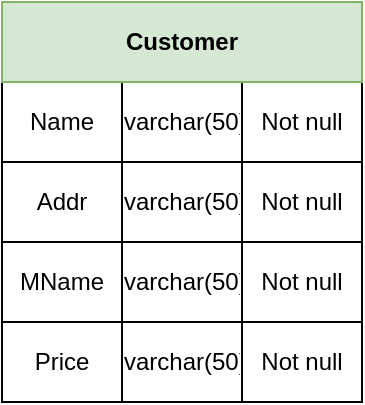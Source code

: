 <mxfile version="21.8.2" type="device">
  <diagram name="페이지-1" id="uvjWDnef9pPyCnQlGheY">
    <mxGraphModel dx="1386" dy="793" grid="1" gridSize="10" guides="1" tooltips="1" connect="1" arrows="1" fold="1" page="1" pageScale="1" pageWidth="827" pageHeight="1169" math="0" shadow="0">
      <root>
        <mxCell id="0" />
        <mxCell id="1" parent="0" />
        <mxCell id="YXZ_AFlyTkS-QlnbCB37-1" value="" style="shape=table;startSize=0;container=1;collapsible=0;childLayout=tableLayout;" vertex="1" parent="1">
          <mxGeometry x="250" y="330" width="180" height="160" as="geometry" />
        </mxCell>
        <mxCell id="YXZ_AFlyTkS-QlnbCB37-2" value="" style="shape=tableRow;horizontal=0;startSize=0;swimlaneHead=0;swimlaneBody=0;strokeColor=inherit;top=0;left=0;bottom=0;right=0;collapsible=0;dropTarget=0;fillColor=none;points=[[0,0.5],[1,0.5]];portConstraint=eastwest;" vertex="1" parent="YXZ_AFlyTkS-QlnbCB37-1">
          <mxGeometry width="180" height="40" as="geometry" />
        </mxCell>
        <mxCell id="YXZ_AFlyTkS-QlnbCB37-3" value="Name" style="shape=partialRectangle;html=1;whiteSpace=wrap;connectable=0;strokeColor=inherit;overflow=hidden;fillColor=none;top=0;left=0;bottom=0;right=0;pointerEvents=1;" vertex="1" parent="YXZ_AFlyTkS-QlnbCB37-2">
          <mxGeometry width="60" height="40" as="geometry">
            <mxRectangle width="60" height="40" as="alternateBounds" />
          </mxGeometry>
        </mxCell>
        <mxCell id="YXZ_AFlyTkS-QlnbCB37-4" value="varchar(50)" style="shape=partialRectangle;html=1;whiteSpace=wrap;connectable=0;strokeColor=inherit;overflow=hidden;fillColor=none;top=0;left=0;bottom=0;right=0;pointerEvents=1;" vertex="1" parent="YXZ_AFlyTkS-QlnbCB37-2">
          <mxGeometry x="60" width="60" height="40" as="geometry">
            <mxRectangle width="60" height="40" as="alternateBounds" />
          </mxGeometry>
        </mxCell>
        <mxCell id="YXZ_AFlyTkS-QlnbCB37-5" value="Not null" style="shape=partialRectangle;html=1;whiteSpace=wrap;connectable=0;strokeColor=inherit;overflow=hidden;fillColor=none;top=0;left=0;bottom=0;right=0;pointerEvents=1;" vertex="1" parent="YXZ_AFlyTkS-QlnbCB37-2">
          <mxGeometry x="120" width="60" height="40" as="geometry">
            <mxRectangle width="60" height="40" as="alternateBounds" />
          </mxGeometry>
        </mxCell>
        <mxCell id="YXZ_AFlyTkS-QlnbCB37-6" value="" style="shape=tableRow;horizontal=0;startSize=0;swimlaneHead=0;swimlaneBody=0;strokeColor=inherit;top=0;left=0;bottom=0;right=0;collapsible=0;dropTarget=0;fillColor=none;points=[[0,0.5],[1,0.5]];portConstraint=eastwest;" vertex="1" parent="YXZ_AFlyTkS-QlnbCB37-1">
          <mxGeometry y="40" width="180" height="40" as="geometry" />
        </mxCell>
        <mxCell id="YXZ_AFlyTkS-QlnbCB37-7" value="Addr" style="shape=partialRectangle;html=1;whiteSpace=wrap;connectable=0;strokeColor=inherit;overflow=hidden;fillColor=none;top=0;left=0;bottom=0;right=0;pointerEvents=1;" vertex="1" parent="YXZ_AFlyTkS-QlnbCB37-6">
          <mxGeometry width="60" height="40" as="geometry">
            <mxRectangle width="60" height="40" as="alternateBounds" />
          </mxGeometry>
        </mxCell>
        <mxCell id="YXZ_AFlyTkS-QlnbCB37-8" value="varchar(50)" style="shape=partialRectangle;html=1;whiteSpace=wrap;connectable=0;strokeColor=inherit;overflow=hidden;fillColor=none;top=0;left=0;bottom=0;right=0;pointerEvents=1;" vertex="1" parent="YXZ_AFlyTkS-QlnbCB37-6">
          <mxGeometry x="60" width="60" height="40" as="geometry">
            <mxRectangle width="60" height="40" as="alternateBounds" />
          </mxGeometry>
        </mxCell>
        <mxCell id="YXZ_AFlyTkS-QlnbCB37-9" value="Not null" style="shape=partialRectangle;html=1;whiteSpace=wrap;connectable=0;strokeColor=inherit;overflow=hidden;fillColor=none;top=0;left=0;bottom=0;right=0;pointerEvents=1;" vertex="1" parent="YXZ_AFlyTkS-QlnbCB37-6">
          <mxGeometry x="120" width="60" height="40" as="geometry">
            <mxRectangle width="60" height="40" as="alternateBounds" />
          </mxGeometry>
        </mxCell>
        <mxCell id="YXZ_AFlyTkS-QlnbCB37-10" value="" style="shape=tableRow;horizontal=0;startSize=0;swimlaneHead=0;swimlaneBody=0;strokeColor=inherit;top=0;left=0;bottom=0;right=0;collapsible=0;dropTarget=0;fillColor=none;points=[[0,0.5],[1,0.5]];portConstraint=eastwest;" vertex="1" parent="YXZ_AFlyTkS-QlnbCB37-1">
          <mxGeometry y="80" width="180" height="40" as="geometry" />
        </mxCell>
        <mxCell id="YXZ_AFlyTkS-QlnbCB37-11" value="MName" style="shape=partialRectangle;html=1;whiteSpace=wrap;connectable=0;strokeColor=inherit;overflow=hidden;fillColor=none;top=0;left=0;bottom=0;right=0;pointerEvents=1;" vertex="1" parent="YXZ_AFlyTkS-QlnbCB37-10">
          <mxGeometry width="60" height="40" as="geometry">
            <mxRectangle width="60" height="40" as="alternateBounds" />
          </mxGeometry>
        </mxCell>
        <mxCell id="YXZ_AFlyTkS-QlnbCB37-12" value="varchar(50)" style="shape=partialRectangle;html=1;whiteSpace=wrap;connectable=0;strokeColor=inherit;overflow=hidden;fillColor=none;top=0;left=0;bottom=0;right=0;pointerEvents=1;" vertex="1" parent="YXZ_AFlyTkS-QlnbCB37-10">
          <mxGeometry x="60" width="60" height="40" as="geometry">
            <mxRectangle width="60" height="40" as="alternateBounds" />
          </mxGeometry>
        </mxCell>
        <mxCell id="YXZ_AFlyTkS-QlnbCB37-13" value="Not null" style="shape=partialRectangle;html=1;whiteSpace=wrap;connectable=0;strokeColor=inherit;overflow=hidden;fillColor=none;top=0;left=0;bottom=0;right=0;pointerEvents=1;" vertex="1" parent="YXZ_AFlyTkS-QlnbCB37-10">
          <mxGeometry x="120" width="60" height="40" as="geometry">
            <mxRectangle width="60" height="40" as="alternateBounds" />
          </mxGeometry>
        </mxCell>
        <mxCell id="YXZ_AFlyTkS-QlnbCB37-14" value="" style="shape=tableRow;horizontal=0;startSize=0;swimlaneHead=0;swimlaneBody=0;strokeColor=inherit;top=0;left=0;bottom=0;right=0;collapsible=0;dropTarget=0;fillColor=none;points=[[0,0.5],[1,0.5]];portConstraint=eastwest;" vertex="1" parent="YXZ_AFlyTkS-QlnbCB37-1">
          <mxGeometry y="120" width="180" height="40" as="geometry" />
        </mxCell>
        <mxCell id="YXZ_AFlyTkS-QlnbCB37-15" value="Price" style="shape=partialRectangle;html=1;whiteSpace=wrap;connectable=0;strokeColor=inherit;overflow=hidden;fillColor=none;top=0;left=0;bottom=0;right=0;pointerEvents=1;" vertex="1" parent="YXZ_AFlyTkS-QlnbCB37-14">
          <mxGeometry width="60" height="40" as="geometry">
            <mxRectangle width="60" height="40" as="alternateBounds" />
          </mxGeometry>
        </mxCell>
        <mxCell id="YXZ_AFlyTkS-QlnbCB37-16" value="varchar(50)" style="shape=partialRectangle;html=1;whiteSpace=wrap;connectable=0;strokeColor=inherit;overflow=hidden;fillColor=none;top=0;left=0;bottom=0;right=0;pointerEvents=1;" vertex="1" parent="YXZ_AFlyTkS-QlnbCB37-14">
          <mxGeometry x="60" width="60" height="40" as="geometry">
            <mxRectangle width="60" height="40" as="alternateBounds" />
          </mxGeometry>
        </mxCell>
        <mxCell id="YXZ_AFlyTkS-QlnbCB37-17" value="Not null" style="shape=partialRectangle;html=1;whiteSpace=wrap;connectable=0;strokeColor=inherit;overflow=hidden;fillColor=none;top=0;left=0;bottom=0;right=0;pointerEvents=1;" vertex="1" parent="YXZ_AFlyTkS-QlnbCB37-14">
          <mxGeometry x="120" width="60" height="40" as="geometry">
            <mxRectangle width="60" height="40" as="alternateBounds" />
          </mxGeometry>
        </mxCell>
        <mxCell id="YXZ_AFlyTkS-QlnbCB37-18" value="&lt;b&gt;Customer&lt;/b&gt;" style="rounded=0;whiteSpace=wrap;html=1;fillColor=#d5e8d4;strokeColor=#82b366;" vertex="1" parent="1">
          <mxGeometry x="250" y="290" width="180" height="40" as="geometry" />
        </mxCell>
      </root>
    </mxGraphModel>
  </diagram>
</mxfile>
